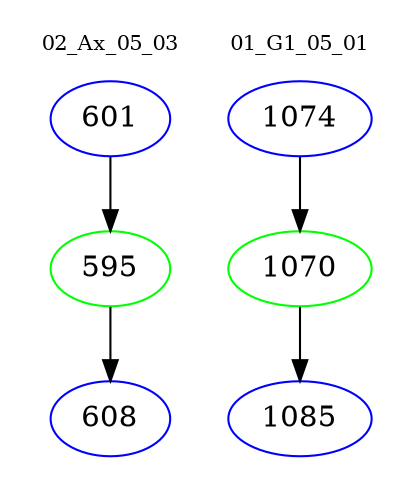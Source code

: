 digraph{
subgraph cluster_0 {
color = white
label = "02_Ax_05_03";
fontsize=10;
T0_601 [label="601", color="blue"]
T0_601 -> T0_595 [color="black"]
T0_595 [label="595", color="green"]
T0_595 -> T0_608 [color="black"]
T0_608 [label="608", color="blue"]
}
subgraph cluster_1 {
color = white
label = "01_G1_05_01";
fontsize=10;
T1_1074 [label="1074", color="blue"]
T1_1074 -> T1_1070 [color="black"]
T1_1070 [label="1070", color="green"]
T1_1070 -> T1_1085 [color="black"]
T1_1085 [label="1085", color="blue"]
}
}
